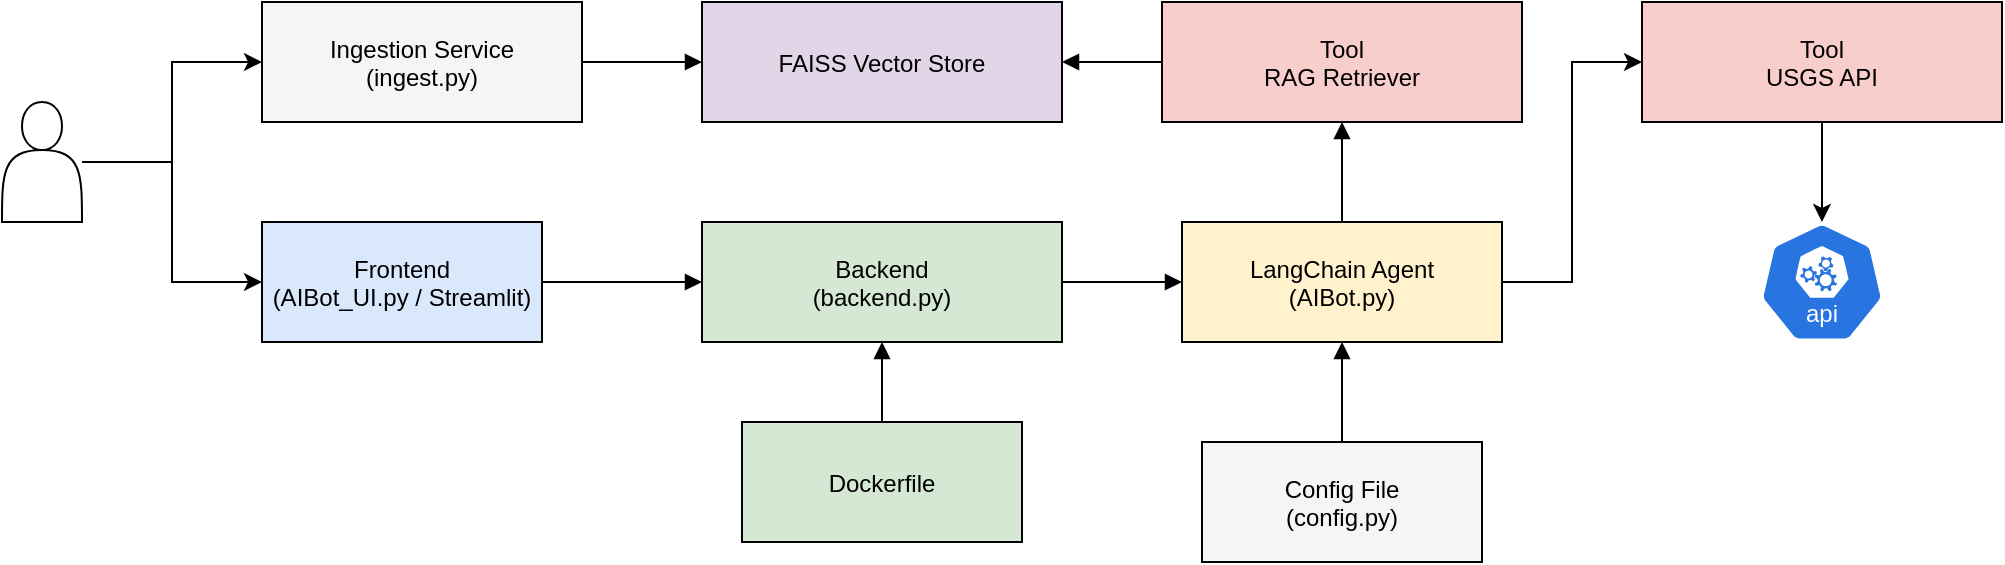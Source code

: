 <mxfile version="28.2.7">
  <diagram name="System Context Diagram" id="system-context">
    <mxGraphModel dx="1042" dy="562" grid="1" gridSize="10" guides="1" tooltips="1" connect="1" arrows="1" fold="1" page="1" pageScale="1" pageWidth="850" pageHeight="1100" math="0" shadow="0">
      <root>
        <mxCell id="0" />
        <mxCell id="1" parent="0" />
        <mxCell id="2" value="Frontend&#xa;(AIBot_UI.py / Streamlit)" style="shape=rectangle;fillColor=#dae8fc;" parent="1" vertex="1">
          <mxGeometry x="150" y="150" width="140" height="60" as="geometry" />
        </mxCell>
        <mxCell id="3" value="Backend&#xa;(backend.py)" style="shape=rectangle;fillColor=#d5e8d4;" parent="1" vertex="1">
          <mxGeometry x="370" y="150" width="180" height="60" as="geometry" />
        </mxCell>
        <mxCell id="NBuVxZrh4ZRBiwS4PcDk-13" style="edgeStyle=orthogonalEdgeStyle;rounded=0;orthogonalLoop=1;jettySize=auto;html=1;entryX=0;entryY=0.5;entryDx=0;entryDy=0;" edge="1" parent="1" source="4" target="NBuVxZrh4ZRBiwS4PcDk-12">
          <mxGeometry relative="1" as="geometry" />
        </mxCell>
        <mxCell id="4" value="LangChain Agent&#xa;(AIBot.py)" style="shape=rectangle;fillColor=#fff2cc;" parent="1" vertex="1">
          <mxGeometry x="610" y="150" width="160" height="60" as="geometry" />
        </mxCell>
        <mxCell id="5" value="Tool&#xa;RAG Retriever" style="shape=rectangle;fillColor=#f8cecc;" parent="1" vertex="1">
          <mxGeometry x="600" y="40" width="180" height="60" as="geometry" />
        </mxCell>
        <mxCell id="6" value="FAISS Vector Store" style="shape=rectangle;fillColor=#e1d5e7;" parent="1" vertex="1">
          <mxGeometry x="370" y="40" width="180" height="60" as="geometry" />
        </mxCell>
        <mxCell id="7" value="Ingestion Service&#xa;(ingest.py)" style="shape=rectangle;fillColor=#f5f5f5;" parent="1" vertex="1">
          <mxGeometry x="150" y="40" width="160" height="60" as="geometry" />
        </mxCell>
        <mxCell id="8" value="Config File&#xa;(config.py)" style="shape=rectangle;fillColor=#f5f5f5;" parent="1" vertex="1">
          <mxGeometry x="620" y="260" width="140" height="60" as="geometry" />
        </mxCell>
        <mxCell id="9" value="Dockerfile" style="shape=rectangle;fillColor=#d5e8d4;" parent="1" vertex="1">
          <mxGeometry x="390" y="250" width="140" height="60" as="geometry" />
        </mxCell>
        <mxCell id="e1" style="endArrow=block;" parent="1" source="2" target="3" edge="1">
          <mxGeometry relative="1" as="geometry" />
        </mxCell>
        <mxCell id="e2" style="endArrow=block;" parent="1" source="3" target="4" edge="1">
          <mxGeometry relative="1" as="geometry" />
        </mxCell>
        <mxCell id="e3" style="endArrow=block;" parent="1" source="4" target="5" edge="1">
          <mxGeometry relative="1" as="geometry" />
        </mxCell>
        <mxCell id="e4" style="endArrow=block;" parent="1" source="5" target="6" edge="1">
          <mxGeometry relative="1" as="geometry" />
        </mxCell>
        <mxCell id="e5" style="endArrow=block;" parent="1" source="7" target="6" edge="1">
          <mxGeometry relative="1" as="geometry" />
        </mxCell>
        <mxCell id="e6" style="endArrow=block;" parent="1" source="8" target="4" edge="1">
          <mxGeometry relative="1" as="geometry" />
        </mxCell>
        <mxCell id="e7" style="endArrow=block;" parent="1" source="9" target="3" edge="1">
          <mxGeometry relative="1" as="geometry" />
        </mxCell>
        <mxCell id="NBuVxZrh4ZRBiwS4PcDk-10" style="edgeStyle=orthogonalEdgeStyle;rounded=0;orthogonalLoop=1;jettySize=auto;html=1;entryX=0;entryY=0.5;entryDx=0;entryDy=0;" edge="1" parent="1" source="NBuVxZrh4ZRBiwS4PcDk-9" target="7">
          <mxGeometry relative="1" as="geometry" />
        </mxCell>
        <mxCell id="NBuVxZrh4ZRBiwS4PcDk-11" style="edgeStyle=orthogonalEdgeStyle;rounded=0;orthogonalLoop=1;jettySize=auto;html=1;entryX=0;entryY=0.5;entryDx=0;entryDy=0;" edge="1" parent="1" source="NBuVxZrh4ZRBiwS4PcDk-9" target="2">
          <mxGeometry relative="1" as="geometry" />
        </mxCell>
        <mxCell id="NBuVxZrh4ZRBiwS4PcDk-9" value="" style="shape=actor;whiteSpace=wrap;html=1;" vertex="1" parent="1">
          <mxGeometry x="20" y="90" width="40" height="60" as="geometry" />
        </mxCell>
        <mxCell id="NBuVxZrh4ZRBiwS4PcDk-12" value="Tool&#xa;USGS API" style="shape=rectangle;fillColor=#f8cecc;" vertex="1" parent="1">
          <mxGeometry x="840" y="40" width="180" height="60" as="geometry" />
        </mxCell>
        <mxCell id="NBuVxZrh4ZRBiwS4PcDk-14" value="" style="aspect=fixed;sketch=0;html=1;dashed=0;whitespace=wrap;verticalLabelPosition=bottom;verticalAlign=top;fillColor=#2875E2;strokeColor=#ffffff;points=[[0.005,0.63,0],[0.1,0.2,0],[0.9,0.2,0],[0.5,0,0],[0.995,0.63,0],[0.72,0.99,0],[0.5,1,0],[0.28,0.99,0]];shape=mxgraph.kubernetes.icon2;kubernetesLabel=1;prIcon=api" vertex="1" parent="1">
          <mxGeometry x="898.75" y="150" width="62.5" height="60" as="geometry" />
        </mxCell>
        <mxCell id="NBuVxZrh4ZRBiwS4PcDk-15" style="edgeStyle=orthogonalEdgeStyle;rounded=0;orthogonalLoop=1;jettySize=auto;html=1;entryX=0.5;entryY=0;entryDx=0;entryDy=0;entryPerimeter=0;" edge="1" parent="1" source="NBuVxZrh4ZRBiwS4PcDk-12" target="NBuVxZrh4ZRBiwS4PcDk-14">
          <mxGeometry relative="1" as="geometry" />
        </mxCell>
      </root>
    </mxGraphModel>
  </diagram>
</mxfile>
